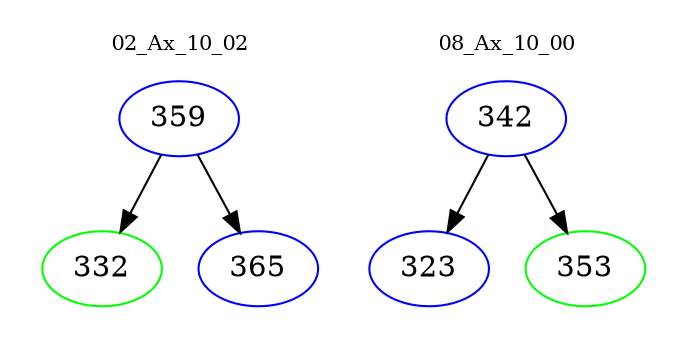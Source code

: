 digraph{
subgraph cluster_0 {
color = white
label = "02_Ax_10_02";
fontsize=10;
T0_359 [label="359", color="blue"]
T0_359 -> T0_332 [color="black"]
T0_332 [label="332", color="green"]
T0_359 -> T0_365 [color="black"]
T0_365 [label="365", color="blue"]
}
subgraph cluster_1 {
color = white
label = "08_Ax_10_00";
fontsize=10;
T1_342 [label="342", color="blue"]
T1_342 -> T1_323 [color="black"]
T1_323 [label="323", color="blue"]
T1_342 -> T1_353 [color="black"]
T1_353 [label="353", color="green"]
}
}
